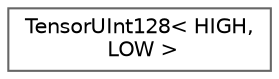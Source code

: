 digraph "类继承关系图"
{
 // LATEX_PDF_SIZE
  bgcolor="transparent";
  edge [fontname=Helvetica,fontsize=10,labelfontname=Helvetica,labelfontsize=10];
  node [fontname=Helvetica,fontsize=10,shape=box,height=0.2,width=0.4];
  rankdir="LR";
  Node0 [id="Node000000",label="TensorUInt128\< HIGH,\l LOW \>",height=0.2,width=0.4,color="grey40", fillcolor="white", style="filled",URL="$struct_tensor_u_int128.html",tooltip=" "];
}
